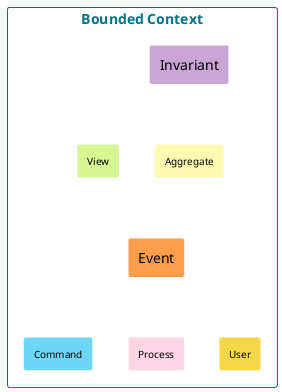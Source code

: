 @startuml
'https://plantuml.com/sequence-diagram

hide stereotype

skinparam rectangle {
    bordercolor white
    backgroundcolor<<Event>> #FF9E4A
    backgroundcolor<<Command>> #6ED7F8
    backgroundcolor<<Process>> #FFD4E4
    backgroundcolor<<User>> #F6D745
    backgroundcolor<<View>> #D5F693
    backgroundcolor<<Aggregate>> #FFF9B2
    backgroundcolor<<Invariant>> #C9A6D4

    bordercolor<<BoundedContext>> #007286
    fontcolor<<BoundedContext>> #007286

    fontsize<<Event>> 14
    fontsize<<Command>> 10
    fontsize<<Process>> 10
    fontsize<<User>> 10
    fontsize<<View>> 10
    fontsize<<Aggregate>> 10
}

rectangle "Bounded Context" as boundedContext <<BoundedContext>> {

    rectangle "Event" as event <<Event>>
    rectangle "Command" as command <<Command>>
    rectangle "Process" as process <<Process>>
    rectangle "User" as user <<User>>
    rectangle "View" as view <<View>>
    rectangle "Aggregate" as aggregate <<Aggregate>>
    rectangle "Invariant" as invariant <<Invariant>>

'layout
    event -down[hidden]- command
    event -down[hidden]- process
    event -down[hidden]- user
    event -up[hidden]- view
    event -up[hidden]- aggregate
    aggregate -left[hidden]- view
    invariant -down[hidden]- aggregate
}






@enduml